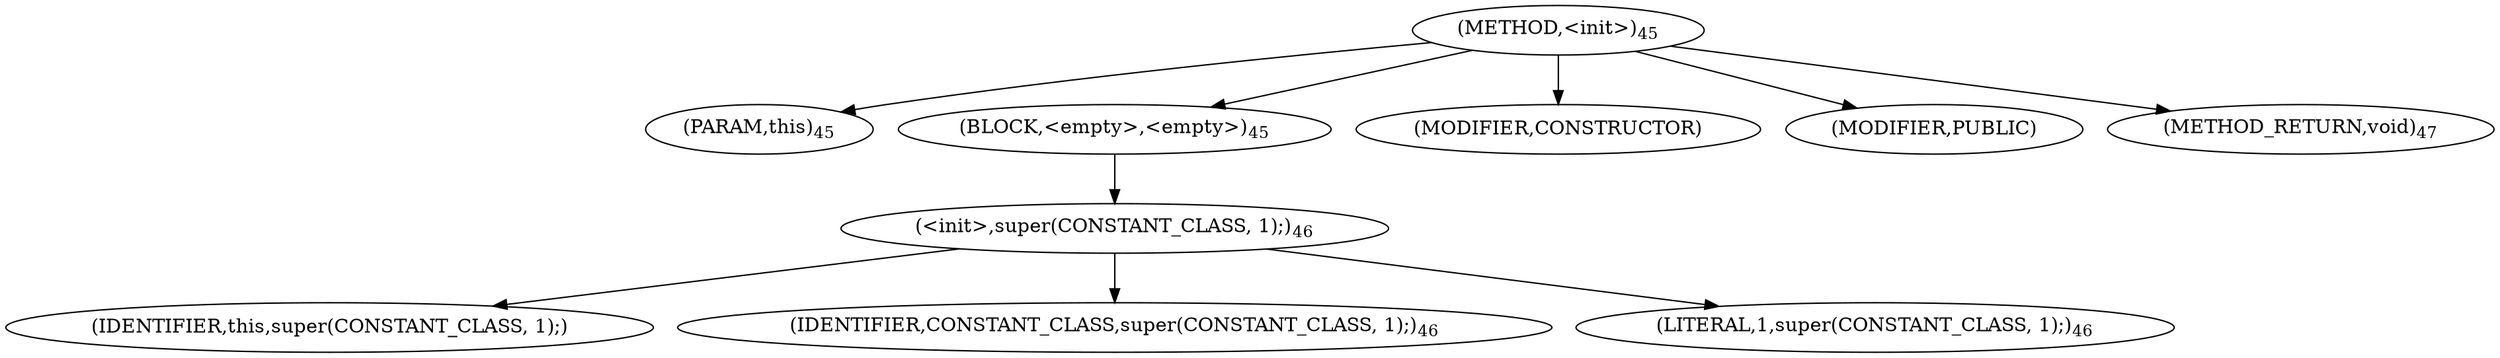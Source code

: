 digraph "&lt;init&gt;" {  
"15" [label = <(METHOD,&lt;init&gt;)<SUB>45</SUB>> ]
"4" [label = <(PARAM,this)<SUB>45</SUB>> ]
"16" [label = <(BLOCK,&lt;empty&gt;,&lt;empty&gt;)<SUB>45</SUB>> ]
"17" [label = <(&lt;init&gt;,super(CONSTANT_CLASS, 1);)<SUB>46</SUB>> ]
"3" [label = <(IDENTIFIER,this,super(CONSTANT_CLASS, 1);)> ]
"18" [label = <(IDENTIFIER,CONSTANT_CLASS,super(CONSTANT_CLASS, 1);)<SUB>46</SUB>> ]
"19" [label = <(LITERAL,1,super(CONSTANT_CLASS, 1);)<SUB>46</SUB>> ]
"20" [label = <(MODIFIER,CONSTRUCTOR)> ]
"21" [label = <(MODIFIER,PUBLIC)> ]
"22" [label = <(METHOD_RETURN,void)<SUB>47</SUB>> ]
  "15" -> "4" 
  "15" -> "16" 
  "15" -> "20" 
  "15" -> "21" 
  "15" -> "22" 
  "16" -> "17" 
  "17" -> "3" 
  "17" -> "18" 
  "17" -> "19" 
}
